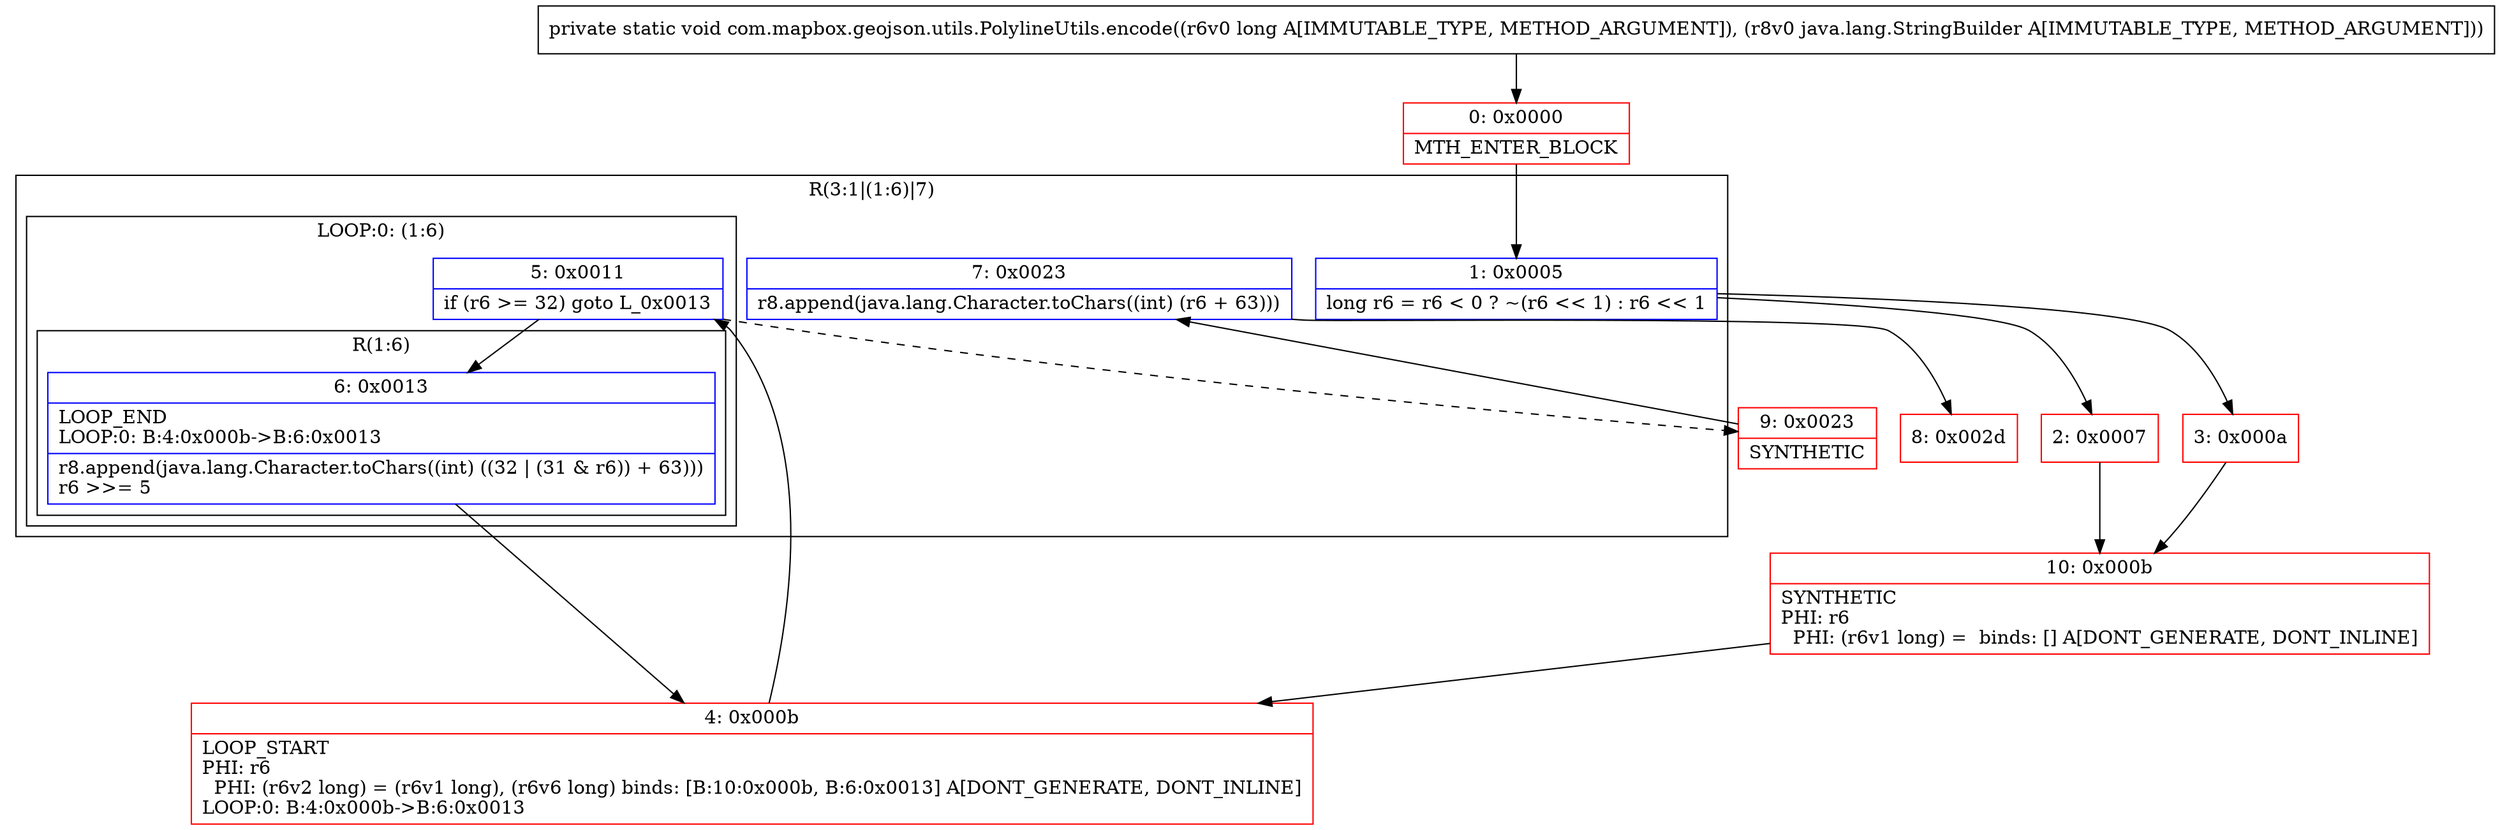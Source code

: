 digraph "CFG forcom.mapbox.geojson.utils.PolylineUtils.encode(JLjava\/lang\/StringBuilder;)V" {
subgraph cluster_Region_1534955572 {
label = "R(3:1|(1:6)|7)";
node [shape=record,color=blue];
Node_1 [shape=record,label="{1\:\ 0x0005|long r6 = r6 \< 0 ? ~(r6 \<\< 1) : r6 \<\< 1\l}"];
subgraph cluster_LoopRegion_763346302 {
label = "LOOP:0: (1:6)";
node [shape=record,color=blue];
Node_5 [shape=record,label="{5\:\ 0x0011|if (r6 \>= 32) goto L_0x0013\l}"];
subgraph cluster_Region_1749365271 {
label = "R(1:6)";
node [shape=record,color=blue];
Node_6 [shape=record,label="{6\:\ 0x0013|LOOP_END\lLOOP:0: B:4:0x000b\-\>B:6:0x0013\l|r8.append(java.lang.Character.toChars((int) ((32 \| (31 & r6)) + 63)))\lr6 \>\>= 5\l}"];
}
}
Node_7 [shape=record,label="{7\:\ 0x0023|r8.append(java.lang.Character.toChars((int) (r6 + 63)))\l}"];
}
Node_0 [shape=record,color=red,label="{0\:\ 0x0000|MTH_ENTER_BLOCK\l}"];
Node_2 [shape=record,color=red,label="{2\:\ 0x0007}"];
Node_3 [shape=record,color=red,label="{3\:\ 0x000a}"];
Node_4 [shape=record,color=red,label="{4\:\ 0x000b|LOOP_START\lPHI: r6 \l  PHI: (r6v2 long) = (r6v1 long), (r6v6 long) binds: [B:10:0x000b, B:6:0x0013] A[DONT_GENERATE, DONT_INLINE]\lLOOP:0: B:4:0x000b\-\>B:6:0x0013\l}"];
Node_8 [shape=record,color=red,label="{8\:\ 0x002d}"];
Node_9 [shape=record,color=red,label="{9\:\ 0x0023|SYNTHETIC\l}"];
Node_10 [shape=record,color=red,label="{10\:\ 0x000b|SYNTHETIC\lPHI: r6 \l  PHI: (r6v1 long) =  binds: [] A[DONT_GENERATE, DONT_INLINE]\l}"];
MethodNode[shape=record,label="{private static void com.mapbox.geojson.utils.PolylineUtils.encode((r6v0 long A[IMMUTABLE_TYPE, METHOD_ARGUMENT]), (r8v0 java.lang.StringBuilder A[IMMUTABLE_TYPE, METHOD_ARGUMENT])) }"];
MethodNode -> Node_0;
Node_1 -> Node_2;
Node_1 -> Node_3;
Node_5 -> Node_6;
Node_5 -> Node_9[style=dashed];
Node_6 -> Node_4;
Node_7 -> Node_8;
Node_0 -> Node_1;
Node_2 -> Node_10;
Node_3 -> Node_10;
Node_4 -> Node_5;
Node_9 -> Node_7;
Node_10 -> Node_4;
}

